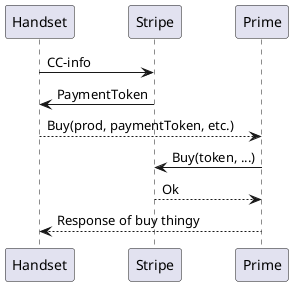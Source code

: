 @startuml

Handset -> Stripe : CC-info
Stripe -> Handset: PaymentToken
Handset --> Prime: Buy(prod, paymentToken, etc.)
Prime -> Stripe: Buy(token, ...)
Stripe --> Prime: Ok
Prime ---> Handset: Response of buy thingy

@enduml
